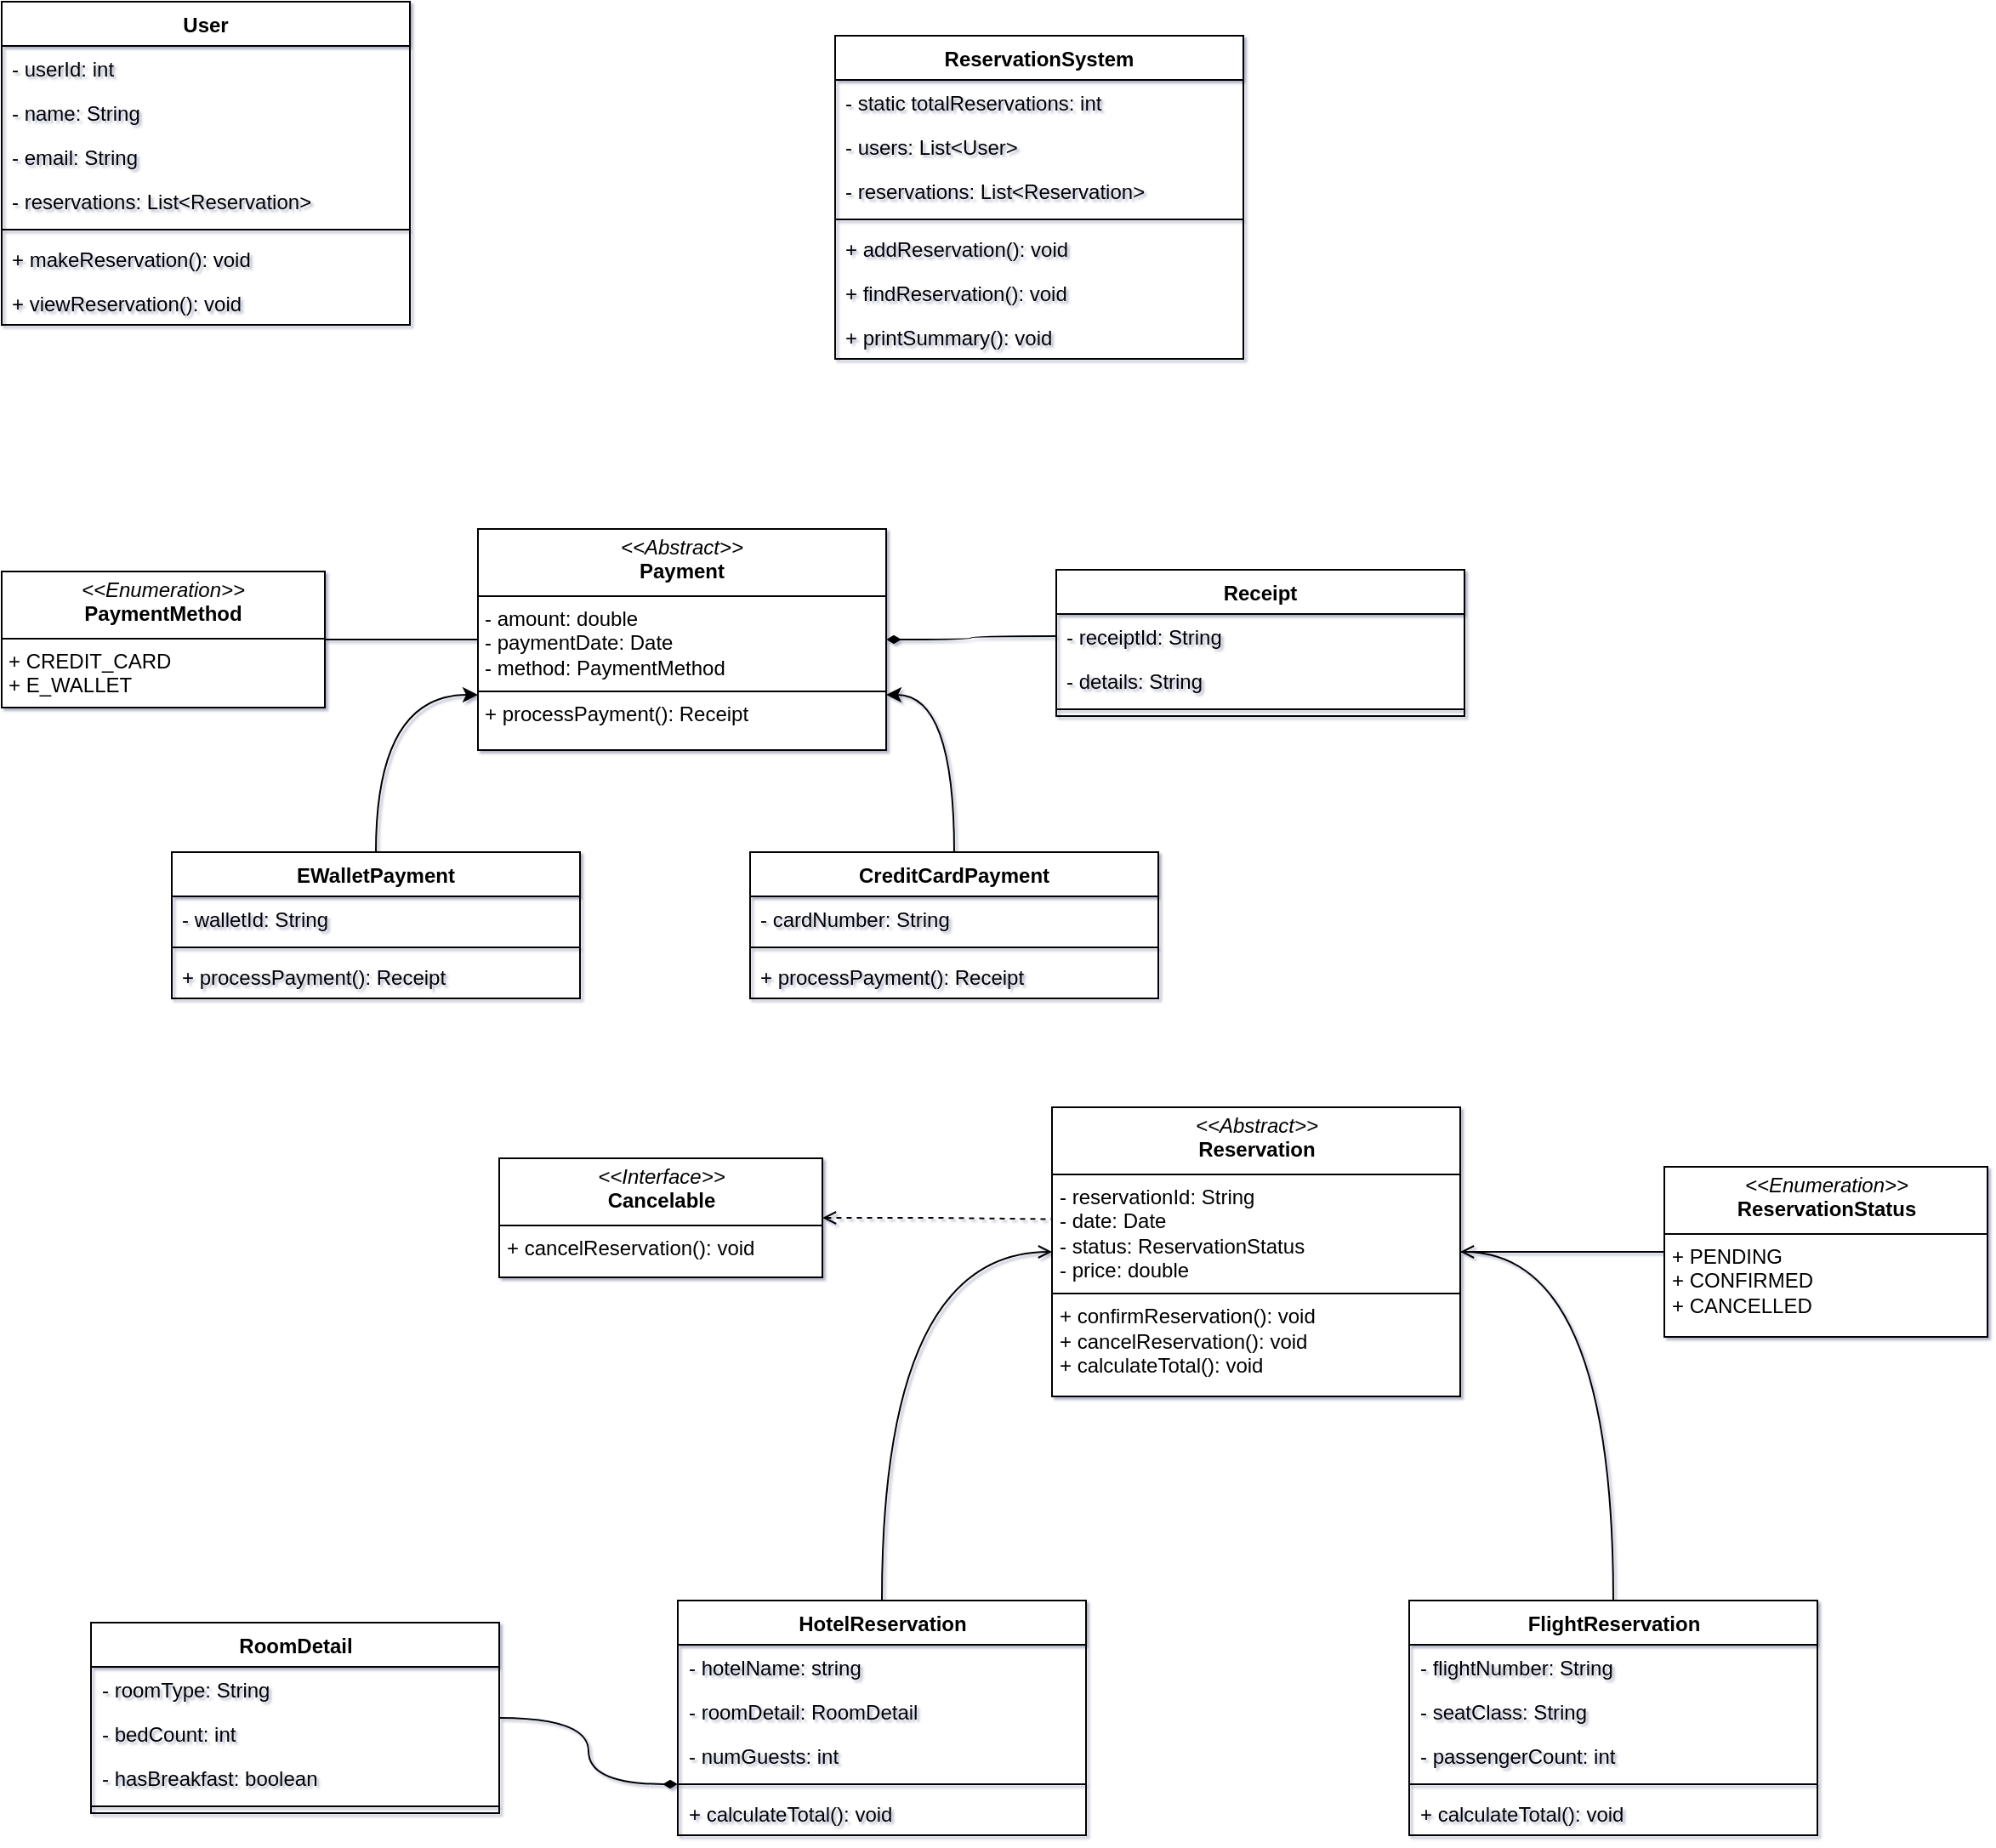 <mxfile version="28.2.7">
  <diagram name="Page-1" id="CPRwYDoLVwSnQaLfaNVT">
    <mxGraphModel dx="1960" dy="1571" grid="1" gridSize="10" guides="1" tooltips="1" connect="1" arrows="1" fold="1" page="1" pageScale="1" pageWidth="850" pageHeight="1100" math="0" shadow="1">
      <root>
        <mxCell id="0" />
        <mxCell id="1" parent="0" />
        <mxCell id="zijHw8megjL7dH1Gop62-1" value="User" style="swimlane;fontStyle=1;align=center;verticalAlign=top;childLayout=stackLayout;horizontal=1;startSize=26;horizontalStack=0;resizeParent=1;resizeParentMax=0;resizeLast=0;collapsible=1;marginBottom=0;whiteSpace=wrap;html=1;" parent="1" vertex="1">
          <mxGeometry x="80" y="70" width="240" height="190" as="geometry" />
        </mxCell>
        <mxCell id="zijHw8megjL7dH1Gop62-2" value="- userId: int" style="text;strokeColor=none;fillColor=none;align=left;verticalAlign=top;spacingLeft=4;spacingRight=4;overflow=hidden;rotatable=0;points=[[0,0.5],[1,0.5]];portConstraint=eastwest;whiteSpace=wrap;html=1;" parent="zijHw8megjL7dH1Gop62-1" vertex="1">
          <mxGeometry y="26" width="240" height="26" as="geometry" />
        </mxCell>
        <mxCell id="zijHw8megjL7dH1Gop62-7" value="- name: String" style="text;strokeColor=none;fillColor=none;align=left;verticalAlign=top;spacingLeft=4;spacingRight=4;overflow=hidden;rotatable=0;points=[[0,0.5],[1,0.5]];portConstraint=eastwest;whiteSpace=wrap;html=1;" parent="zijHw8megjL7dH1Gop62-1" vertex="1">
          <mxGeometry y="52" width="240" height="26" as="geometry" />
        </mxCell>
        <mxCell id="zijHw8megjL7dH1Gop62-6" value="- email: String" style="text;strokeColor=none;fillColor=none;align=left;verticalAlign=top;spacingLeft=4;spacingRight=4;overflow=hidden;rotatable=0;points=[[0,0.5],[1,0.5]];portConstraint=eastwest;whiteSpace=wrap;html=1;" parent="zijHw8megjL7dH1Gop62-1" vertex="1">
          <mxGeometry y="78" width="240" height="26" as="geometry" />
        </mxCell>
        <mxCell id="zijHw8megjL7dH1Gop62-5" value="- reservations: List&amp;lt;Reservation&amp;gt;" style="text;strokeColor=none;fillColor=none;align=left;verticalAlign=top;spacingLeft=4;spacingRight=4;overflow=hidden;rotatable=0;points=[[0,0.5],[1,0.5]];portConstraint=eastwest;whiteSpace=wrap;html=1;" parent="zijHw8megjL7dH1Gop62-1" vertex="1">
          <mxGeometry y="104" width="240" height="26" as="geometry" />
        </mxCell>
        <mxCell id="zijHw8megjL7dH1Gop62-3" value="" style="line;strokeWidth=1;fillColor=none;align=left;verticalAlign=middle;spacingTop=-1;spacingLeft=3;spacingRight=3;rotatable=0;labelPosition=right;points=[];portConstraint=eastwest;strokeColor=inherit;" parent="zijHw8megjL7dH1Gop62-1" vertex="1">
          <mxGeometry y="130" width="240" height="8" as="geometry" />
        </mxCell>
        <mxCell id="zijHw8megjL7dH1Gop62-4" value="+ makeReservation(): void" style="text;strokeColor=none;fillColor=none;align=left;verticalAlign=top;spacingLeft=4;spacingRight=4;overflow=hidden;rotatable=0;points=[[0,0.5],[1,0.5]];portConstraint=eastwest;whiteSpace=wrap;html=1;" parent="zijHw8megjL7dH1Gop62-1" vertex="1">
          <mxGeometry y="138" width="240" height="26" as="geometry" />
        </mxCell>
        <mxCell id="zijHw8megjL7dH1Gop62-8" value="+ viewReservation(): void" style="text;strokeColor=none;fillColor=none;align=left;verticalAlign=top;spacingLeft=4;spacingRight=4;overflow=hidden;rotatable=0;points=[[0,0.5],[1,0.5]];portConstraint=eastwest;whiteSpace=wrap;html=1;" parent="zijHw8megjL7dH1Gop62-1" vertex="1">
          <mxGeometry y="164" width="240" height="26" as="geometry" />
        </mxCell>
        <mxCell id="zijHw8megjL7dH1Gop62-18" value="&lt;p style=&quot;margin:0px;margin-top:4px;text-align:center;&quot;&gt;&lt;i&gt;&amp;lt;&amp;lt;Abstract&amp;gt;&amp;gt;&lt;/i&gt;&lt;br&gt;&lt;b&gt;Reservation&lt;/b&gt;&lt;/p&gt;&lt;hr size=&quot;1&quot; style=&quot;border-style:solid;&quot;&gt;&lt;p style=&quot;margin:0px;margin-left:4px;&quot;&gt;- reservationId: String&lt;br&gt;- date: Date&lt;/p&gt;&lt;p style=&quot;margin:0px;margin-left:4px;&quot;&gt;- status: ReservationStatus&lt;/p&gt;&lt;p style=&quot;margin:0px;margin-left:4px;&quot;&gt;- price: double&lt;/p&gt;&lt;hr size=&quot;1&quot; style=&quot;border-style:solid;&quot;&gt;&lt;p style=&quot;margin:0px;margin-left:4px;&quot;&gt;+ confirmReservation(): void&lt;br&gt;&lt;/p&gt;&lt;p style=&quot;margin:0px;margin-left:4px;&quot;&gt;+ cancelReservation(): void&lt;/p&gt;&lt;p style=&quot;margin:0px;margin-left:4px;&quot;&gt;+ calculateTotal(): void&lt;/p&gt;" style="verticalAlign=top;align=left;overflow=fill;html=1;whiteSpace=wrap;" parent="1" vertex="1">
          <mxGeometry x="697.5" y="720" width="240" height="170" as="geometry" />
        </mxCell>
        <mxCell id="zijHw8megjL7dH1Gop62-19" value="&lt;p style=&quot;margin:0px;margin-top:4px;text-align:center;&quot;&gt;&lt;i&gt;&amp;lt;&amp;lt;Interface&amp;gt;&amp;gt;&lt;/i&gt;&lt;br&gt;&lt;b&gt;Cancelable&lt;/b&gt;&lt;/p&gt;&lt;hr size=&quot;1&quot; style=&quot;border-style:solid;&quot;&gt;&lt;p style=&quot;margin:0px;margin-left:4px;&quot;&gt;&lt;span style=&quot;background-color: transparent; color: light-dark(rgb(0, 0, 0), rgb(255, 255, 255));&quot;&gt;+ cancelReservation(): void&lt;/span&gt;&lt;/p&gt;" style="verticalAlign=top;align=left;overflow=fill;html=1;whiteSpace=wrap;" parent="1" vertex="1">
          <mxGeometry x="372.5" y="750" width="190" height="70" as="geometry" />
        </mxCell>
        <mxCell id="PnvR3lnRTd7S6Fd6RQXH-7" style="edgeStyle=orthogonalEdgeStyle;rounded=0;orthogonalLoop=1;jettySize=auto;html=1;exitX=0.5;exitY=0;exitDx=0;exitDy=0;entryX=0;entryY=0.5;entryDx=0;entryDy=0;curved=1;endArrow=open;endFill=0;" edge="1" parent="1" source="zijHw8megjL7dH1Gop62-20" target="zijHw8megjL7dH1Gop62-18">
          <mxGeometry relative="1" as="geometry" />
        </mxCell>
        <mxCell id="zijHw8megjL7dH1Gop62-20" value="HotelReservation" style="swimlane;fontStyle=1;align=center;verticalAlign=top;childLayout=stackLayout;horizontal=1;startSize=26;horizontalStack=0;resizeParent=1;resizeParentMax=0;resizeLast=0;collapsible=1;marginBottom=0;whiteSpace=wrap;html=1;" parent="1" vertex="1">
          <mxGeometry x="477.5" y="1010" width="240" height="138" as="geometry" />
        </mxCell>
        <mxCell id="zijHw8megjL7dH1Gop62-21" value="- hotelName: string" style="text;strokeColor=none;fillColor=none;align=left;verticalAlign=top;spacingLeft=4;spacingRight=4;overflow=hidden;rotatable=0;points=[[0,0.5],[1,0.5]];portConstraint=eastwest;whiteSpace=wrap;html=1;" parent="zijHw8megjL7dH1Gop62-20" vertex="1">
          <mxGeometry y="26" width="240" height="26" as="geometry" />
        </mxCell>
        <mxCell id="zijHw8megjL7dH1Gop62-22" value="- roomDetail: RoomDetail" style="text;strokeColor=none;fillColor=none;align=left;verticalAlign=top;spacingLeft=4;spacingRight=4;overflow=hidden;rotatable=0;points=[[0,0.5],[1,0.5]];portConstraint=eastwest;whiteSpace=wrap;html=1;" parent="zijHw8megjL7dH1Gop62-20" vertex="1">
          <mxGeometry y="52" width="240" height="26" as="geometry" />
        </mxCell>
        <mxCell id="zijHw8megjL7dH1Gop62-23" value="- numGuests: int" style="text;strokeColor=none;fillColor=none;align=left;verticalAlign=top;spacingLeft=4;spacingRight=4;overflow=hidden;rotatable=0;points=[[0,0.5],[1,0.5]];portConstraint=eastwest;whiteSpace=wrap;html=1;" parent="zijHw8megjL7dH1Gop62-20" vertex="1">
          <mxGeometry y="78" width="240" height="26" as="geometry" />
        </mxCell>
        <mxCell id="zijHw8megjL7dH1Gop62-25" value="" style="line;strokeWidth=1;fillColor=none;align=left;verticalAlign=middle;spacingTop=-1;spacingLeft=3;spacingRight=3;rotatable=0;labelPosition=right;points=[];portConstraint=eastwest;strokeColor=inherit;" parent="zijHw8megjL7dH1Gop62-20" vertex="1">
          <mxGeometry y="104" width="240" height="8" as="geometry" />
        </mxCell>
        <mxCell id="zijHw8megjL7dH1Gop62-26" value="+ calculateTotal(): void" style="text;strokeColor=none;fillColor=none;align=left;verticalAlign=top;spacingLeft=4;spacingRight=4;overflow=hidden;rotatable=0;points=[[0,0.5],[1,0.5]];portConstraint=eastwest;whiteSpace=wrap;html=1;" parent="zijHw8megjL7dH1Gop62-20" vertex="1">
          <mxGeometry y="112" width="240" height="26" as="geometry" />
        </mxCell>
        <mxCell id="PnvR3lnRTd7S6Fd6RQXH-12" value="" style="edgeStyle=orthogonalEdgeStyle;rounded=0;orthogonalLoop=1;jettySize=auto;html=1;curved=1;endArrow=diamondThin;endFill=1;" edge="1" parent="1" source="zijHw8megjL7dH1Gop62-28" target="zijHw8megjL7dH1Gop62-25">
          <mxGeometry relative="1" as="geometry" />
        </mxCell>
        <mxCell id="zijHw8megjL7dH1Gop62-28" value="RoomDetail" style="swimlane;fontStyle=1;align=center;verticalAlign=top;childLayout=stackLayout;horizontal=1;startSize=26;horizontalStack=0;resizeParent=1;resizeParentMax=0;resizeLast=0;collapsible=1;marginBottom=0;whiteSpace=wrap;html=1;" parent="1" vertex="1">
          <mxGeometry x="132.5" y="1023" width="240" height="112" as="geometry" />
        </mxCell>
        <mxCell id="zijHw8megjL7dH1Gop62-29" value="- roomType: String" style="text;strokeColor=none;fillColor=none;align=left;verticalAlign=top;spacingLeft=4;spacingRight=4;overflow=hidden;rotatable=0;points=[[0,0.5],[1,0.5]];portConstraint=eastwest;whiteSpace=wrap;html=1;" parent="zijHw8megjL7dH1Gop62-28" vertex="1">
          <mxGeometry y="26" width="240" height="26" as="geometry" />
        </mxCell>
        <mxCell id="zijHw8megjL7dH1Gop62-30" value="- bedCount: int" style="text;strokeColor=none;fillColor=none;align=left;verticalAlign=top;spacingLeft=4;spacingRight=4;overflow=hidden;rotatable=0;points=[[0,0.5],[1,0.5]];portConstraint=eastwest;whiteSpace=wrap;html=1;" parent="zijHw8megjL7dH1Gop62-28" vertex="1">
          <mxGeometry y="52" width="240" height="26" as="geometry" />
        </mxCell>
        <mxCell id="zijHw8megjL7dH1Gop62-31" value="- hasBreakfast: boolean" style="text;strokeColor=none;fillColor=none;align=left;verticalAlign=top;spacingLeft=4;spacingRight=4;overflow=hidden;rotatable=0;points=[[0,0.5],[1,0.5]];portConstraint=eastwest;whiteSpace=wrap;html=1;" parent="zijHw8megjL7dH1Gop62-28" vertex="1">
          <mxGeometry y="78" width="240" height="26" as="geometry" />
        </mxCell>
        <mxCell id="zijHw8megjL7dH1Gop62-34" style="line;strokeWidth=1;fillColor=none;align=left;verticalAlign=middle;spacingTop=-1;spacingLeft=3;spacingRight=3;rotatable=0;labelPosition=right;points=[];portConstraint=eastwest;strokeColor=inherit;" parent="zijHw8megjL7dH1Gop62-28" vertex="1">
          <mxGeometry y="104" width="240" height="8" as="geometry" />
        </mxCell>
        <mxCell id="PnvR3lnRTd7S6Fd6RQXH-8" style="edgeStyle=orthogonalEdgeStyle;rounded=0;orthogonalLoop=1;jettySize=auto;html=1;exitX=0.5;exitY=0;exitDx=0;exitDy=0;entryX=1;entryY=0.5;entryDx=0;entryDy=0;curved=1;endArrow=open;endFill=0;" edge="1" parent="1" source="zijHw8megjL7dH1Gop62-35" target="zijHw8megjL7dH1Gop62-18">
          <mxGeometry relative="1" as="geometry" />
        </mxCell>
        <mxCell id="zijHw8megjL7dH1Gop62-35" value="FlightReservation" style="swimlane;fontStyle=1;align=center;verticalAlign=top;childLayout=stackLayout;horizontal=1;startSize=26;horizontalStack=0;resizeParent=1;resizeParentMax=0;resizeLast=0;collapsible=1;marginBottom=0;whiteSpace=wrap;html=1;" parent="1" vertex="1">
          <mxGeometry x="907.5" y="1010" width="240" height="138" as="geometry" />
        </mxCell>
        <mxCell id="zijHw8megjL7dH1Gop62-36" value="- flightNumber: String" style="text;strokeColor=none;fillColor=none;align=left;verticalAlign=top;spacingLeft=4;spacingRight=4;overflow=hidden;rotatable=0;points=[[0,0.5],[1,0.5]];portConstraint=eastwest;whiteSpace=wrap;html=1;" parent="zijHw8megjL7dH1Gop62-35" vertex="1">
          <mxGeometry y="26" width="240" height="26" as="geometry" />
        </mxCell>
        <mxCell id="zijHw8megjL7dH1Gop62-37" value="- seatClass: String" style="text;strokeColor=none;fillColor=none;align=left;verticalAlign=top;spacingLeft=4;spacingRight=4;overflow=hidden;rotatable=0;points=[[0,0.5],[1,0.5]];portConstraint=eastwest;whiteSpace=wrap;html=1;" parent="zijHw8megjL7dH1Gop62-35" vertex="1">
          <mxGeometry y="52" width="240" height="26" as="geometry" />
        </mxCell>
        <mxCell id="zijHw8megjL7dH1Gop62-38" value="- passengerCount: int" style="text;strokeColor=none;fillColor=none;align=left;verticalAlign=top;spacingLeft=4;spacingRight=4;overflow=hidden;rotatable=0;points=[[0,0.5],[1,0.5]];portConstraint=eastwest;whiteSpace=wrap;html=1;" parent="zijHw8megjL7dH1Gop62-35" vertex="1">
          <mxGeometry y="78" width="240" height="26" as="geometry" />
        </mxCell>
        <mxCell id="zijHw8megjL7dH1Gop62-39" value="" style="line;strokeWidth=1;fillColor=none;align=left;verticalAlign=middle;spacingTop=-1;spacingLeft=3;spacingRight=3;rotatable=0;labelPosition=right;points=[];portConstraint=eastwest;strokeColor=inherit;" parent="zijHw8megjL7dH1Gop62-35" vertex="1">
          <mxGeometry y="104" width="240" height="8" as="geometry" />
        </mxCell>
        <mxCell id="zijHw8megjL7dH1Gop62-40" value="+ calculateTotal(): void" style="text;strokeColor=none;fillColor=none;align=left;verticalAlign=top;spacingLeft=4;spacingRight=4;overflow=hidden;rotatable=0;points=[[0,0.5],[1,0.5]];portConstraint=eastwest;whiteSpace=wrap;html=1;" parent="zijHw8megjL7dH1Gop62-35" vertex="1">
          <mxGeometry y="112" width="240" height="26" as="geometry" />
        </mxCell>
        <mxCell id="PnvR3lnRTd7S6Fd6RQXH-14" style="edgeStyle=orthogonalEdgeStyle;curved=1;rounded=0;orthogonalLoop=1;jettySize=auto;html=1;exitX=0;exitY=0.5;exitDx=0;exitDy=0;entryX=1;entryY=0.5;entryDx=0;entryDy=0;endArrow=none;endFill=0;" edge="1" parent="1" source="zijHw8megjL7dH1Gop62-41" target="zijHw8megjL7dH1Gop62-18">
          <mxGeometry relative="1" as="geometry">
            <mxPoint x="957.5" y="800.111" as="targetPoint" />
          </mxGeometry>
        </mxCell>
        <mxCell id="zijHw8megjL7dH1Gop62-41" value="&lt;p style=&quot;margin:0px;margin-top:4px;text-align:center;&quot;&gt;&lt;i&gt;&amp;lt;&amp;lt;Enumeration&amp;gt;&amp;gt;&lt;/i&gt;&lt;br&gt;&lt;b&gt;ReservationStatus&lt;/b&gt;&lt;/p&gt;&lt;hr size=&quot;1&quot; style=&quot;border-style:solid;&quot;&gt;&lt;p style=&quot;margin:0px;margin-left:4px;&quot;&gt;&lt;span style=&quot;background-color: transparent; color: light-dark(rgb(0, 0, 0), rgb(255, 255, 255));&quot;&gt;+ PENDING&lt;/span&gt;&lt;/p&gt;&lt;p style=&quot;margin:0px;margin-left:4px;&quot;&gt;&lt;span style=&quot;background-color: transparent; color: light-dark(rgb(0, 0, 0), rgb(255, 255, 255));&quot;&gt;+ CONFIRMED&lt;/span&gt;&lt;/p&gt;&lt;p style=&quot;margin:0px;margin-left:4px;&quot;&gt;&lt;span style=&quot;background-color: transparent; color: light-dark(rgb(0, 0, 0), rgb(255, 255, 255));&quot;&gt;+ CANCELLED&lt;/span&gt;&lt;/p&gt;" style="verticalAlign=top;align=left;overflow=fill;html=1;whiteSpace=wrap;" parent="1" vertex="1">
          <mxGeometry x="1057.5" y="755" width="190" height="100" as="geometry" />
        </mxCell>
        <mxCell id="zijHw8megjL7dH1Gop62-42" value="&lt;p style=&quot;margin:0px;margin-top:4px;text-align:center;&quot;&gt;&lt;i&gt;&amp;lt;&amp;lt;Abstract&amp;gt;&amp;gt;&lt;/i&gt;&lt;br&gt;&lt;b&gt;Payment&lt;/b&gt;&lt;/p&gt;&lt;hr size=&quot;1&quot; style=&quot;border-style:solid;&quot;&gt;&lt;p style=&quot;margin:0px;margin-left:4px;&quot;&gt;- amount: double&lt;br&gt;- paymentDate: Date&lt;/p&gt;&lt;p style=&quot;margin:0px;margin-left:4px;&quot;&gt;- method: PaymentMethod&lt;/p&gt;&lt;hr size=&quot;1&quot; style=&quot;border-style:solid;&quot;&gt;&lt;p style=&quot;margin:0px;margin-left:4px;&quot;&gt;+ processPayment(): Receipt&lt;/p&gt;" style="verticalAlign=top;align=left;overflow=fill;html=1;whiteSpace=wrap;" parent="1" vertex="1">
          <mxGeometry x="360" y="380" width="240" height="130" as="geometry" />
        </mxCell>
        <mxCell id="zijHw8megjL7dH1Gop62-43" value="Receipt" style="swimlane;fontStyle=1;align=center;verticalAlign=top;childLayout=stackLayout;horizontal=1;startSize=26;horizontalStack=0;resizeParent=1;resizeParentMax=0;resizeLast=0;collapsible=1;marginBottom=0;whiteSpace=wrap;html=1;" parent="1" vertex="1">
          <mxGeometry x="700" y="404" width="240" height="86" as="geometry" />
        </mxCell>
        <mxCell id="zijHw8megjL7dH1Gop62-44" value="- receiptId: String" style="text;strokeColor=none;fillColor=none;align=left;verticalAlign=top;spacingLeft=4;spacingRight=4;overflow=hidden;rotatable=0;points=[[0,0.5],[1,0.5]];portConstraint=eastwest;whiteSpace=wrap;html=1;" parent="zijHw8megjL7dH1Gop62-43" vertex="1">
          <mxGeometry y="26" width="240" height="26" as="geometry" />
        </mxCell>
        <mxCell id="zijHw8megjL7dH1Gop62-45" value="- details: String" style="text;strokeColor=none;fillColor=none;align=left;verticalAlign=top;spacingLeft=4;spacingRight=4;overflow=hidden;rotatable=0;points=[[0,0.5],[1,0.5]];portConstraint=eastwest;whiteSpace=wrap;html=1;" parent="zijHw8megjL7dH1Gop62-43" vertex="1">
          <mxGeometry y="52" width="240" height="26" as="geometry" />
        </mxCell>
        <mxCell id="zijHw8megjL7dH1Gop62-47" style="line;strokeWidth=1;fillColor=none;align=left;verticalAlign=middle;spacingTop=-1;spacingLeft=3;spacingRight=3;rotatable=0;labelPosition=right;points=[];portConstraint=eastwest;strokeColor=inherit;" parent="zijHw8megjL7dH1Gop62-43" vertex="1">
          <mxGeometry y="78" width="240" height="8" as="geometry" />
        </mxCell>
        <mxCell id="PnvR3lnRTd7S6Fd6RQXH-23" style="edgeStyle=orthogonalEdgeStyle;curved=1;rounded=0;orthogonalLoop=1;jettySize=auto;html=1;exitX=0.5;exitY=0;exitDx=0;exitDy=0;entryX=0;entryY=0.75;entryDx=0;entryDy=0;" edge="1" parent="1" source="zijHw8megjL7dH1Gop62-48" target="zijHw8megjL7dH1Gop62-42">
          <mxGeometry relative="1" as="geometry" />
        </mxCell>
        <mxCell id="zijHw8megjL7dH1Gop62-48" value="EWalletPayment" style="swimlane;fontStyle=1;align=center;verticalAlign=top;childLayout=stackLayout;horizontal=1;startSize=26;horizontalStack=0;resizeParent=1;resizeParentMax=0;resizeLast=0;collapsible=1;marginBottom=0;whiteSpace=wrap;html=1;" parent="1" vertex="1">
          <mxGeometry x="180" y="570" width="240" height="86" as="geometry" />
        </mxCell>
        <mxCell id="zijHw8megjL7dH1Gop62-49" value="- walletId: String" style="text;strokeColor=none;fillColor=none;align=left;verticalAlign=top;spacingLeft=4;spacingRight=4;overflow=hidden;rotatable=0;points=[[0,0.5],[1,0.5]];portConstraint=eastwest;whiteSpace=wrap;html=1;" parent="zijHw8megjL7dH1Gop62-48" vertex="1">
          <mxGeometry y="26" width="240" height="26" as="geometry" />
        </mxCell>
        <mxCell id="zijHw8megjL7dH1Gop62-53" value="" style="line;strokeWidth=1;fillColor=none;align=left;verticalAlign=middle;spacingTop=-1;spacingLeft=3;spacingRight=3;rotatable=0;labelPosition=right;points=[];portConstraint=eastwest;strokeColor=inherit;" parent="zijHw8megjL7dH1Gop62-48" vertex="1">
          <mxGeometry y="52" width="240" height="8" as="geometry" />
        </mxCell>
        <mxCell id="zijHw8megjL7dH1Gop62-54" value="+ processPayment(): Receipt" style="text;strokeColor=none;fillColor=none;align=left;verticalAlign=top;spacingLeft=4;spacingRight=4;overflow=hidden;rotatable=0;points=[[0,0.5],[1,0.5]];portConstraint=eastwest;whiteSpace=wrap;html=1;" parent="zijHw8megjL7dH1Gop62-48" vertex="1">
          <mxGeometry y="60" width="240" height="26" as="geometry" />
        </mxCell>
        <mxCell id="PnvR3lnRTd7S6Fd6RQXH-22" value="" style="edgeStyle=orthogonalEdgeStyle;curved=1;rounded=0;orthogonalLoop=1;jettySize=auto;html=1;endArrow=none;endFill=0;" edge="1" parent="1" source="zijHw8megjL7dH1Gop62-56" target="zijHw8megjL7dH1Gop62-42">
          <mxGeometry relative="1" as="geometry" />
        </mxCell>
        <mxCell id="zijHw8megjL7dH1Gop62-56" value="&lt;p style=&quot;margin:0px;margin-top:4px;text-align:center;&quot;&gt;&lt;i&gt;&amp;lt;&amp;lt;Enumeration&amp;gt;&amp;gt;&lt;/i&gt;&lt;br&gt;&lt;b&gt;PaymentMethod&lt;/b&gt;&lt;/p&gt;&lt;hr size=&quot;1&quot; style=&quot;border-style:solid;&quot;&gt;&lt;p style=&quot;margin:0px;margin-left:4px;&quot;&gt;&lt;span style=&quot;background-color: transparent; color: light-dark(rgb(0, 0, 0), rgb(255, 255, 255));&quot;&gt;+ CREDIT_CARD&lt;/span&gt;&lt;/p&gt;&lt;p style=&quot;margin:0px;margin-left:4px;&quot;&gt;&lt;span style=&quot;background-color: transparent; color: light-dark(rgb(0, 0, 0), rgb(255, 255, 255));&quot;&gt;+ E_WALLET&lt;/span&gt;&lt;/p&gt;" style="verticalAlign=top;align=left;overflow=fill;html=1;whiteSpace=wrap;" parent="1" vertex="1">
          <mxGeometry x="80" y="405" width="190" height="80" as="geometry" />
        </mxCell>
        <mxCell id="zijHw8megjL7dH1Gop62-57" value="ReservationSystem" style="swimlane;fontStyle=1;align=center;verticalAlign=top;childLayout=stackLayout;horizontal=1;startSize=26;horizontalStack=0;resizeParent=1;resizeParentMax=0;resizeLast=0;collapsible=1;marginBottom=0;whiteSpace=wrap;html=1;" parent="1" vertex="1">
          <mxGeometry x="570" y="90" width="240" height="190" as="geometry" />
        </mxCell>
        <mxCell id="zijHw8megjL7dH1Gop62-58" value="- static totalReservations: int" style="text;strokeColor=none;fillColor=none;align=left;verticalAlign=top;spacingLeft=4;spacingRight=4;overflow=hidden;rotatable=0;points=[[0,0.5],[1,0.5]];portConstraint=eastwest;whiteSpace=wrap;html=1;" parent="zijHw8megjL7dH1Gop62-57" vertex="1">
          <mxGeometry y="26" width="240" height="26" as="geometry" />
        </mxCell>
        <mxCell id="zijHw8megjL7dH1Gop62-59" value="- users: List&amp;lt;User&amp;gt;" style="text;strokeColor=none;fillColor=none;align=left;verticalAlign=top;spacingLeft=4;spacingRight=4;overflow=hidden;rotatable=0;points=[[0,0.5],[1,0.5]];portConstraint=eastwest;whiteSpace=wrap;html=1;" parent="zijHw8megjL7dH1Gop62-57" vertex="1">
          <mxGeometry y="52" width="240" height="26" as="geometry" />
        </mxCell>
        <mxCell id="zijHw8megjL7dH1Gop62-60" value="- reservations: List&amp;lt;Reservation&amp;gt;" style="text;strokeColor=none;fillColor=none;align=left;verticalAlign=top;spacingLeft=4;spacingRight=4;overflow=hidden;rotatable=0;points=[[0,0.5],[1,0.5]];portConstraint=eastwest;whiteSpace=wrap;html=1;" parent="zijHw8megjL7dH1Gop62-57" vertex="1">
          <mxGeometry y="78" width="240" height="26" as="geometry" />
        </mxCell>
        <mxCell id="zijHw8megjL7dH1Gop62-62" value="" style="line;strokeWidth=1;fillColor=none;align=left;verticalAlign=middle;spacingTop=-1;spacingLeft=3;spacingRight=3;rotatable=0;labelPosition=right;points=[];portConstraint=eastwest;strokeColor=inherit;" parent="zijHw8megjL7dH1Gop62-57" vertex="1">
          <mxGeometry y="104" width="240" height="8" as="geometry" />
        </mxCell>
        <mxCell id="zijHw8megjL7dH1Gop62-63" value="+ addReservation(): void" style="text;strokeColor=none;fillColor=none;align=left;verticalAlign=top;spacingLeft=4;spacingRight=4;overflow=hidden;rotatable=0;points=[[0,0.5],[1,0.5]];portConstraint=eastwest;whiteSpace=wrap;html=1;" parent="zijHw8megjL7dH1Gop62-57" vertex="1">
          <mxGeometry y="112" width="240" height="26" as="geometry" />
        </mxCell>
        <mxCell id="zijHw8megjL7dH1Gop62-64" value="+ findReservation(): void" style="text;strokeColor=none;fillColor=none;align=left;verticalAlign=top;spacingLeft=4;spacingRight=4;overflow=hidden;rotatable=0;points=[[0,0.5],[1,0.5]];portConstraint=eastwest;whiteSpace=wrap;html=1;" parent="zijHw8megjL7dH1Gop62-57" vertex="1">
          <mxGeometry y="138" width="240" height="26" as="geometry" />
        </mxCell>
        <mxCell id="PnvR3lnRTd7S6Fd6RQXH-25" value="+ printSummary(): void" style="text;strokeColor=none;fillColor=none;align=left;verticalAlign=top;spacingLeft=4;spacingRight=4;overflow=hidden;rotatable=0;points=[[0,0.5],[1,0.5]];portConstraint=eastwest;whiteSpace=wrap;html=1;" vertex="1" parent="zijHw8megjL7dH1Gop62-57">
          <mxGeometry y="164" width="240" height="26" as="geometry" />
        </mxCell>
        <mxCell id="PnvR3lnRTd7S6Fd6RQXH-9" style="edgeStyle=orthogonalEdgeStyle;rounded=0;orthogonalLoop=1;jettySize=auto;html=1;exitX=1;exitY=0.5;exitDx=0;exitDy=0;entryX=0.002;entryY=0.387;entryDx=0;entryDy=0;entryPerimeter=0;dashed=1;endArrow=none;endFill=0;startArrow=open;startFill=0;" edge="1" parent="1" source="zijHw8megjL7dH1Gop62-19" target="zijHw8megjL7dH1Gop62-18">
          <mxGeometry relative="1" as="geometry" />
        </mxCell>
        <mxCell id="PnvR3lnRTd7S6Fd6RQXH-17" style="edgeStyle=orthogonalEdgeStyle;curved=1;rounded=0;orthogonalLoop=1;jettySize=auto;html=1;exitX=0;exitY=0.5;exitDx=0;exitDy=0;endArrow=diamondThin;endFill=1;" edge="1" parent="1" source="zijHw8megjL7dH1Gop62-44" target="zijHw8megjL7dH1Gop62-42">
          <mxGeometry relative="1" as="geometry" />
        </mxCell>
        <mxCell id="PnvR3lnRTd7S6Fd6RQXH-24" style="edgeStyle=orthogonalEdgeStyle;curved=1;rounded=0;orthogonalLoop=1;jettySize=auto;html=1;exitX=0.5;exitY=0;exitDx=0;exitDy=0;entryX=1;entryY=0.75;entryDx=0;entryDy=0;" edge="1" parent="1" source="PnvR3lnRTd7S6Fd6RQXH-18" target="zijHw8megjL7dH1Gop62-42">
          <mxGeometry relative="1" as="geometry" />
        </mxCell>
        <mxCell id="PnvR3lnRTd7S6Fd6RQXH-18" value="CreditCardPayment" style="swimlane;fontStyle=1;align=center;verticalAlign=top;childLayout=stackLayout;horizontal=1;startSize=26;horizontalStack=0;resizeParent=1;resizeParentMax=0;resizeLast=0;collapsible=1;marginBottom=0;whiteSpace=wrap;html=1;" vertex="1" parent="1">
          <mxGeometry x="520" y="570" width="240" height="86" as="geometry" />
        </mxCell>
        <mxCell id="PnvR3lnRTd7S6Fd6RQXH-19" value="- cardNumber: String" style="text;strokeColor=none;fillColor=none;align=left;verticalAlign=top;spacingLeft=4;spacingRight=4;overflow=hidden;rotatable=0;points=[[0,0.5],[1,0.5]];portConstraint=eastwest;whiteSpace=wrap;html=1;" vertex="1" parent="PnvR3lnRTd7S6Fd6RQXH-18">
          <mxGeometry y="26" width="240" height="26" as="geometry" />
        </mxCell>
        <mxCell id="PnvR3lnRTd7S6Fd6RQXH-20" value="" style="line;strokeWidth=1;fillColor=none;align=left;verticalAlign=middle;spacingTop=-1;spacingLeft=3;spacingRight=3;rotatable=0;labelPosition=right;points=[];portConstraint=eastwest;strokeColor=inherit;" vertex="1" parent="PnvR3lnRTd7S6Fd6RQXH-18">
          <mxGeometry y="52" width="240" height="8" as="geometry" />
        </mxCell>
        <mxCell id="PnvR3lnRTd7S6Fd6RQXH-21" value="+ processPayment(): Receipt" style="text;strokeColor=none;fillColor=none;align=left;verticalAlign=top;spacingLeft=4;spacingRight=4;overflow=hidden;rotatable=0;points=[[0,0.5],[1,0.5]];portConstraint=eastwest;whiteSpace=wrap;html=1;" vertex="1" parent="PnvR3lnRTd7S6Fd6RQXH-18">
          <mxGeometry y="60" width="240" height="26" as="geometry" />
        </mxCell>
      </root>
    </mxGraphModel>
  </diagram>
</mxfile>
